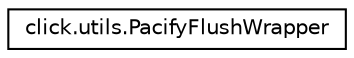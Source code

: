 digraph "Graphical Class Hierarchy"
{
 // LATEX_PDF_SIZE
  edge [fontname="Helvetica",fontsize="10",labelfontname="Helvetica",labelfontsize="10"];
  node [fontname="Helvetica",fontsize="10",shape=record];
  rankdir="LR";
  Node0 [label="click.utils.PacifyFlushWrapper",height=0.2,width=0.4,color="black", fillcolor="white", style="filled",URL="$classclick_1_1utils_1_1PacifyFlushWrapper.html",tooltip=" "];
}
